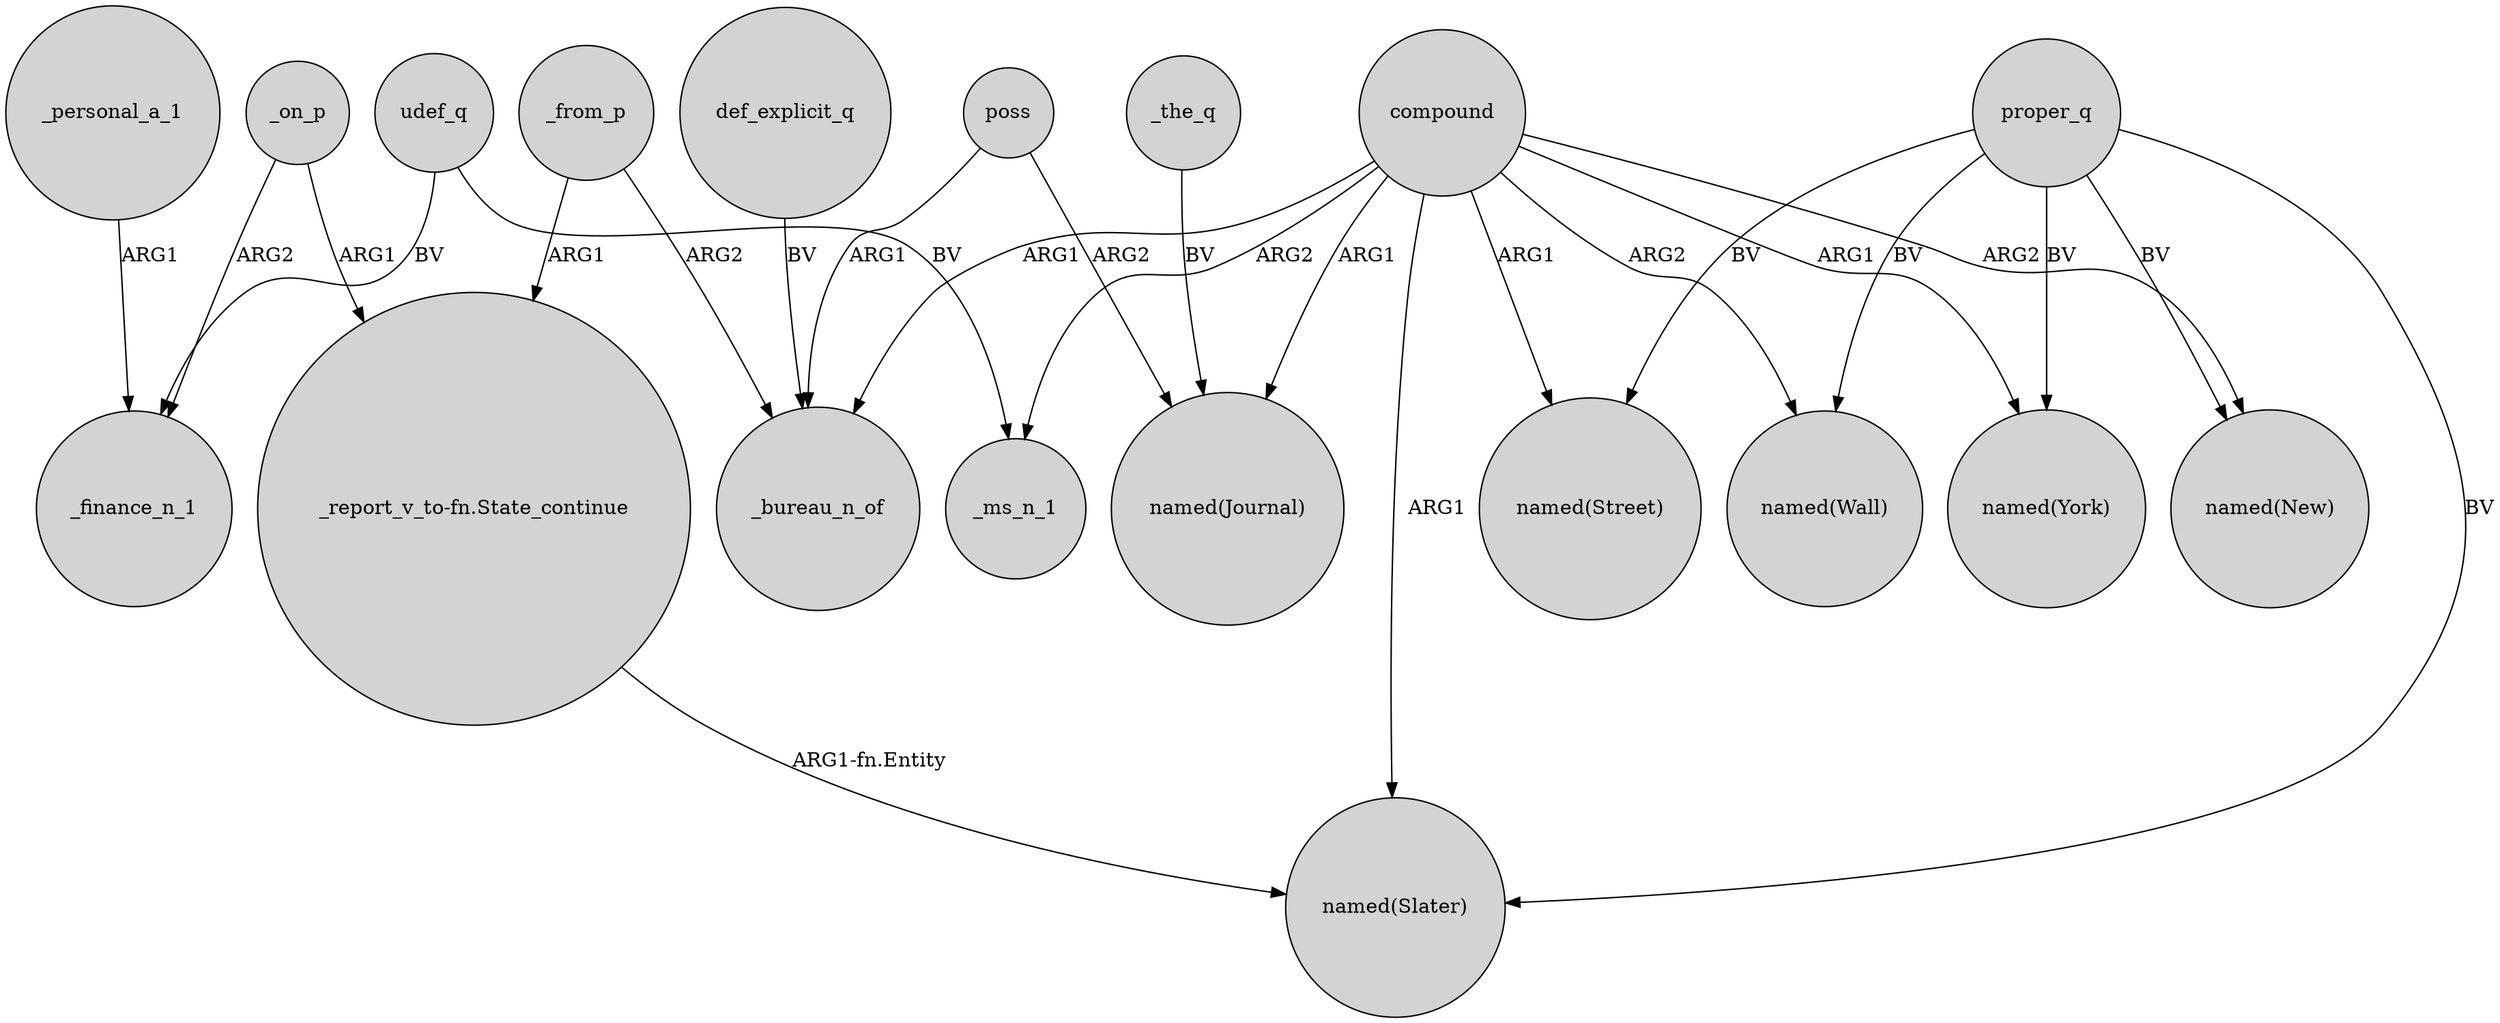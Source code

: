 digraph {
	node [shape=circle style=filled]
	udef_q -> _finance_n_1 [label=BV]
	compound -> _ms_n_1 [label=ARG2]
	_from_p -> _bureau_n_of [label=ARG2]
	compound -> "named(New)" [label=ARG2]
	proper_q -> "named(New)" [label=BV]
	compound -> "named(Slater)" [label=ARG1]
	compound -> "named(Journal)" [label=ARG1]
	_from_p -> "_report_v_to-fn.State_continue" [label=ARG1]
	compound -> _bureau_n_of [label=ARG1]
	proper_q -> "named(York)" [label=BV]
	poss -> "named(Journal)" [label=ARG2]
	compound -> "named(Wall)" [label=ARG2]
	_on_p -> _finance_n_1 [label=ARG2]
	poss -> _bureau_n_of [label=ARG1]
	compound -> "named(Street)" [label=ARG1]
	"_report_v_to-fn.State_continue" -> "named(Slater)" [label="ARG1-fn.Entity"]
	udef_q -> _ms_n_1 [label=BV]
	proper_q -> "named(Wall)" [label=BV]
	proper_q -> "named(Slater)" [label=BV]
	_the_q -> "named(Journal)" [label=BV]
	proper_q -> "named(Street)" [label=BV]
	compound -> "named(York)" [label=ARG1]
	def_explicit_q -> _bureau_n_of [label=BV]
	_on_p -> "_report_v_to-fn.State_continue" [label=ARG1]
	_personal_a_1 -> _finance_n_1 [label=ARG1]
}
